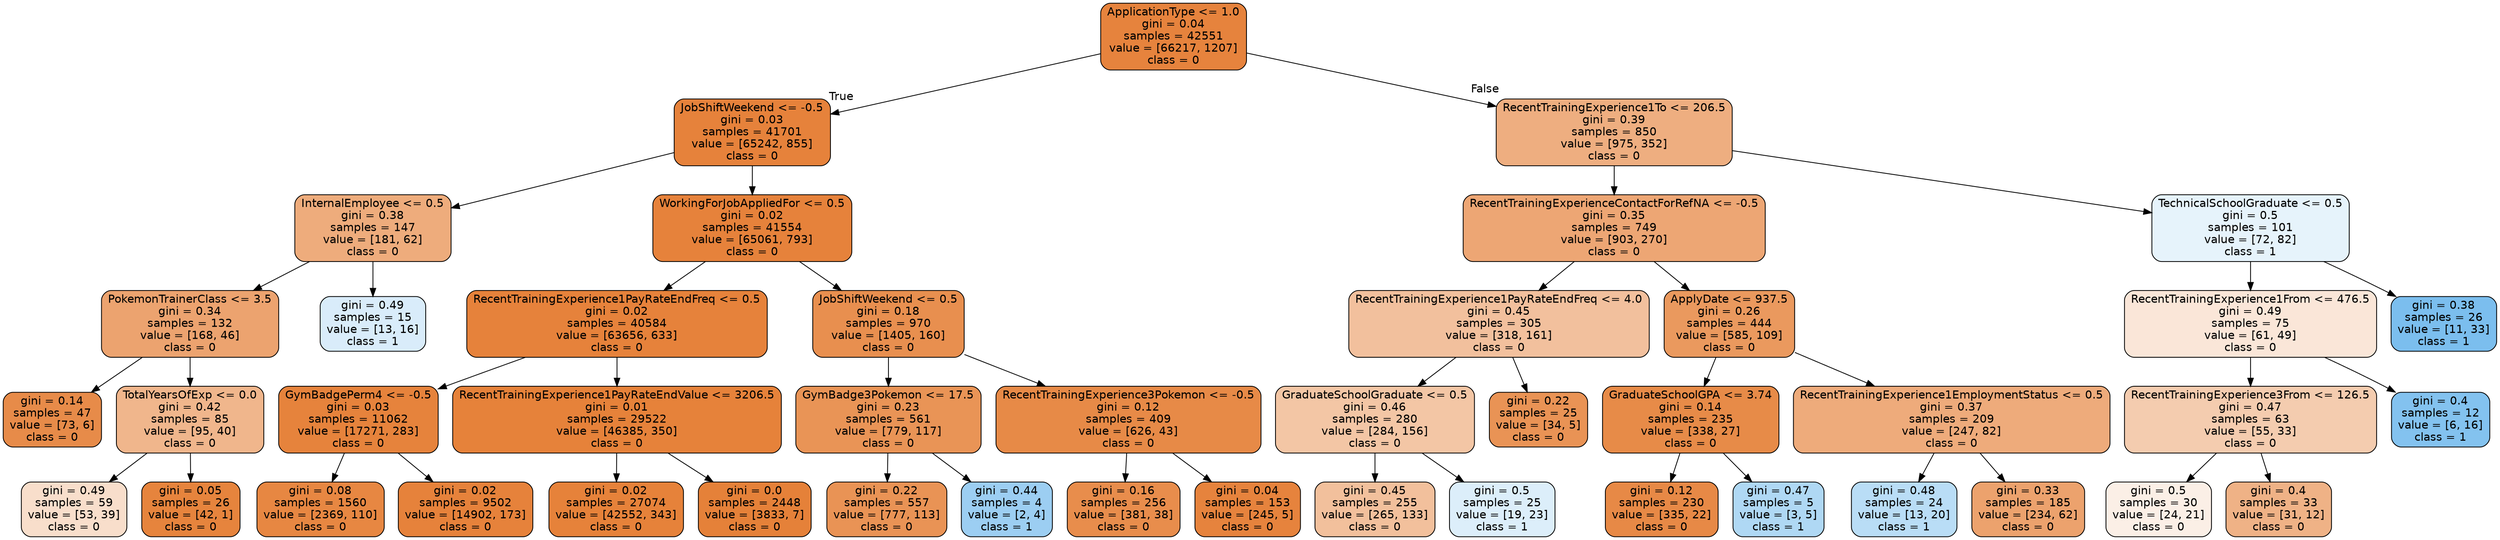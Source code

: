 digraph Tree {
node [shape=box, style="filled, rounded", color="black", fontname=helvetica] ;
edge [fontname=helvetica] ;
0 [label="ApplicationType <= 1.0\ngini = 0.04\nsamples = 42551\nvalue = [66217, 1207]\nclass = 0", fillcolor="#e58139fa"] ;
1 [label="JobShiftWeekend <= -0.5\ngini = 0.03\nsamples = 41701\nvalue = [65242, 855]\nclass = 0", fillcolor="#e58139fc"] ;
0 -> 1 [labeldistance=2.5, labelangle=45, headlabel="True"] ;
2 [label="InternalEmployee <= 0.5\ngini = 0.38\nsamples = 147\nvalue = [181, 62]\nclass = 0", fillcolor="#e58139a8"] ;
1 -> 2 ;
3 [label="PokemonTrainerClass <= 3.5\ngini = 0.34\nsamples = 132\nvalue = [168, 46]\nclass = 0", fillcolor="#e58139b9"] ;
2 -> 3 ;
4 [label="gini = 0.14\nsamples = 47\nvalue = [73, 6]\nclass = 0", fillcolor="#e58139ea"] ;
3 -> 4 ;
5 [label="TotalYearsOfExp <= 0.0\ngini = 0.42\nsamples = 85\nvalue = [95, 40]\nclass = 0", fillcolor="#e5813994"] ;
3 -> 5 ;
6 [label="gini = 0.49\nsamples = 59\nvalue = [53, 39]\nclass = 0", fillcolor="#e5813943"] ;
5 -> 6 ;
7 [label="gini = 0.05\nsamples = 26\nvalue = [42, 1]\nclass = 0", fillcolor="#e58139f9"] ;
5 -> 7 ;
8 [label="gini = 0.49\nsamples = 15\nvalue = [13, 16]\nclass = 1", fillcolor="#399de530"] ;
2 -> 8 ;
9 [label="WorkingForJobAppliedFor <= 0.5\ngini = 0.02\nsamples = 41554\nvalue = [65061, 793]\nclass = 0", fillcolor="#e58139fc"] ;
1 -> 9 ;
10 [label="RecentTrainingExperience1PayRateEndFreq <= 0.5\ngini = 0.02\nsamples = 40584\nvalue = [63656, 633]\nclass = 0", fillcolor="#e58139fc"] ;
9 -> 10 ;
11 [label="GymBadgePerm4 <= -0.5\ngini = 0.03\nsamples = 11062\nvalue = [17271, 283]\nclass = 0", fillcolor="#e58139fb"] ;
10 -> 11 ;
12 [label="gini = 0.08\nsamples = 1560\nvalue = [2369, 110]\nclass = 0", fillcolor="#e58139f3"] ;
11 -> 12 ;
13 [label="gini = 0.02\nsamples = 9502\nvalue = [14902, 173]\nclass = 0", fillcolor="#e58139fc"] ;
11 -> 13 ;
14 [label="RecentTrainingExperience1PayRateEndValue <= 3206.5\ngini = 0.01\nsamples = 29522\nvalue = [46385, 350]\nclass = 0", fillcolor="#e58139fd"] ;
10 -> 14 ;
15 [label="gini = 0.02\nsamples = 27074\nvalue = [42552, 343]\nclass = 0", fillcolor="#e58139fd"] ;
14 -> 15 ;
16 [label="gini = 0.0\nsamples = 2448\nvalue = [3833, 7]\nclass = 0", fillcolor="#e58139ff"] ;
14 -> 16 ;
17 [label="JobShiftWeekend <= 0.5\ngini = 0.18\nsamples = 970\nvalue = [1405, 160]\nclass = 0", fillcolor="#e58139e2"] ;
9 -> 17 ;
18 [label="GymBadge3Pokemon <= 17.5\ngini = 0.23\nsamples = 561\nvalue = [779, 117]\nclass = 0", fillcolor="#e58139d9"] ;
17 -> 18 ;
19 [label="gini = 0.22\nsamples = 557\nvalue = [777, 113]\nclass = 0", fillcolor="#e58139da"] ;
18 -> 19 ;
20 [label="gini = 0.44\nsamples = 4\nvalue = [2, 4]\nclass = 1", fillcolor="#399de57f"] ;
18 -> 20 ;
21 [label="RecentTrainingExperience3Pokemon <= -0.5\ngini = 0.12\nsamples = 409\nvalue = [626, 43]\nclass = 0", fillcolor="#e58139ed"] ;
17 -> 21 ;
22 [label="gini = 0.16\nsamples = 256\nvalue = [381, 38]\nclass = 0", fillcolor="#e58139e6"] ;
21 -> 22 ;
23 [label="gini = 0.04\nsamples = 153\nvalue = [245, 5]\nclass = 0", fillcolor="#e58139fa"] ;
21 -> 23 ;
24 [label="RecentTrainingExperience1To <= 206.5\ngini = 0.39\nsamples = 850\nvalue = [975, 352]\nclass = 0", fillcolor="#e58139a3"] ;
0 -> 24 [labeldistance=2.5, labelangle=-45, headlabel="False"] ;
25 [label="RecentTrainingExperienceContactForRefNA <= -0.5\ngini = 0.35\nsamples = 749\nvalue = [903, 270]\nclass = 0", fillcolor="#e58139b3"] ;
24 -> 25 ;
26 [label="RecentTrainingExperience1PayRateEndFreq <= 4.0\ngini = 0.45\nsamples = 305\nvalue = [318, 161]\nclass = 0", fillcolor="#e581397e"] ;
25 -> 26 ;
27 [label="GraduateSchoolGraduate <= 0.5\ngini = 0.46\nsamples = 280\nvalue = [284, 156]\nclass = 0", fillcolor="#e5813973"] ;
26 -> 27 ;
28 [label="gini = 0.45\nsamples = 255\nvalue = [265, 133]\nclass = 0", fillcolor="#e581397f"] ;
27 -> 28 ;
29 [label="gini = 0.5\nsamples = 25\nvalue = [19, 23]\nclass = 1", fillcolor="#399de52c"] ;
27 -> 29 ;
30 [label="gini = 0.22\nsamples = 25\nvalue = [34, 5]\nclass = 0", fillcolor="#e58139da"] ;
26 -> 30 ;
31 [label="ApplyDate <= 937.5\ngini = 0.26\nsamples = 444\nvalue = [585, 109]\nclass = 0", fillcolor="#e58139cf"] ;
25 -> 31 ;
32 [label="GraduateSchoolGPA <= 3.74\ngini = 0.14\nsamples = 235\nvalue = [338, 27]\nclass = 0", fillcolor="#e58139eb"] ;
31 -> 32 ;
33 [label="gini = 0.12\nsamples = 230\nvalue = [335, 22]\nclass = 0", fillcolor="#e58139ee"] ;
32 -> 33 ;
34 [label="gini = 0.47\nsamples = 5\nvalue = [3, 5]\nclass = 1", fillcolor="#399de566"] ;
32 -> 34 ;
35 [label="RecentTrainingExperience1EmploymentStatus <= 0.5\ngini = 0.37\nsamples = 209\nvalue = [247, 82]\nclass = 0", fillcolor="#e58139aa"] ;
31 -> 35 ;
36 [label="gini = 0.48\nsamples = 24\nvalue = [13, 20]\nclass = 1", fillcolor="#399de559"] ;
35 -> 36 ;
37 [label="gini = 0.33\nsamples = 185\nvalue = [234, 62]\nclass = 0", fillcolor="#e58139bb"] ;
35 -> 37 ;
38 [label="TechnicalSchoolGraduate <= 0.5\ngini = 0.5\nsamples = 101\nvalue = [72, 82]\nclass = 1", fillcolor="#399de51f"] ;
24 -> 38 ;
39 [label="RecentTrainingExperience1From <= 476.5\ngini = 0.49\nsamples = 75\nvalue = [61, 49]\nclass = 0", fillcolor="#e5813932"] ;
38 -> 39 ;
40 [label="RecentTrainingExperience3From <= 126.5\ngini = 0.47\nsamples = 63\nvalue = [55, 33]\nclass = 0", fillcolor="#e5813966"] ;
39 -> 40 ;
41 [label="gini = 0.5\nsamples = 30\nvalue = [24, 21]\nclass = 0", fillcolor="#e5813920"] ;
40 -> 41 ;
42 [label="gini = 0.4\nsamples = 33\nvalue = [31, 12]\nclass = 0", fillcolor="#e581399c"] ;
40 -> 42 ;
43 [label="gini = 0.4\nsamples = 12\nvalue = [6, 16]\nclass = 1", fillcolor="#399de59f"] ;
39 -> 43 ;
44 [label="gini = 0.38\nsamples = 26\nvalue = [11, 33]\nclass = 1", fillcolor="#399de5aa"] ;
38 -> 44 ;
}